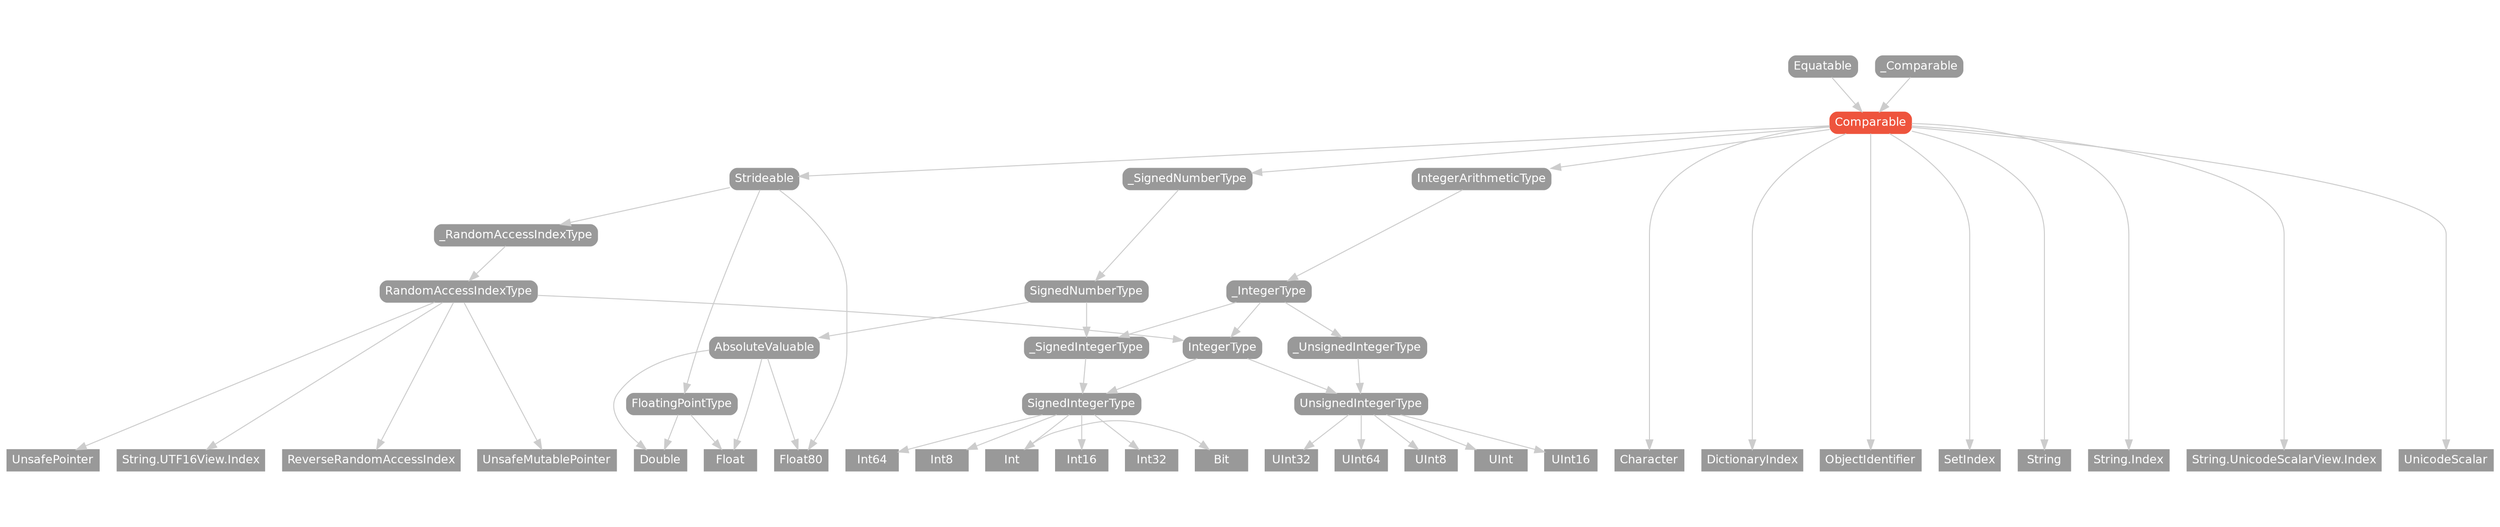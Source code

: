 strict digraph "Comparable - Type Hierarchy - SwiftDoc.org" {
    pad="0.1,0.8"
    node [shape=box, style="filled,rounded", color="#999999", fillcolor="#999999", fontcolor=white, fontname=Helvetica, fontnames="Helvetica,sansserif", fontsize=12, margin="0.07,0.05", height="0.3"]
    edge [color="#cccccc"]
    "AbsoluteValuable" [URL="/protocol/AbsoluteValuable/hierarchy/"]
    "Bit" [URL="/type/Bit/hierarchy/", style=filled]
    "Character" [URL="/type/Character/hierarchy/", style=filled]
    "Comparable" [URL="/protocol/Comparable/", style="filled,rounded", fillcolor="#ee543d", color="#ee543d"]
    "DictionaryIndex" [URL="/type/DictionaryIndex/hierarchy/", style=filled]
    "Double" [URL="/type/Double/hierarchy/", style=filled]
    "Equatable" [URL="/protocol/Equatable/hierarchy/"]
    "Float" [URL="/type/Float/hierarchy/", style=filled]
    "Float80" [URL="/type/Float80/hierarchy/", style=filled]
    "FloatingPointType" [URL="/protocol/FloatingPointType/hierarchy/"]
    "Int" [URL="/type/Int/hierarchy/", style=filled]
    "Int16" [URL="/type/Int16/hierarchy/", style=filled]
    "Int32" [URL="/type/Int32/hierarchy/", style=filled]
    "Int64" [URL="/type/Int64/hierarchy/", style=filled]
    "Int8" [URL="/type/Int8/hierarchy/", style=filled]
    "IntegerArithmeticType" [URL="/protocol/IntegerArithmeticType/hierarchy/"]
    "IntegerType" [URL="/protocol/IntegerType/hierarchy/"]
    "ObjectIdentifier" [URL="/type/ObjectIdentifier/hierarchy/", style=filled]
    "RandomAccessIndexType" [URL="/protocol/RandomAccessIndexType/hierarchy/"]
    "ReverseRandomAccessIndex" [URL="/type/ReverseRandomAccessIndex/hierarchy/", style=filled]
    "SetIndex" [URL="/type/SetIndex/hierarchy/", style=filled]
    "SignedIntegerType" [URL="/protocol/SignedIntegerType/hierarchy/"]
    "SignedNumberType" [URL="/protocol/SignedNumberType/hierarchy/"]
    "Strideable" [URL="/protocol/Strideable/hierarchy/"]
    "String" [URL="/type/String/hierarchy/", style=filled]
    "String.Index" [URL="/type/String.Index/hierarchy/", style=filled]
    "String.UTF16View.Index" [URL="/type/String.UTF16View.Index/hierarchy/", style=filled]
    "String.UnicodeScalarView.Index" [URL="/type/String.UnicodeScalarView.Index/hierarchy/", style=filled]
    "UInt" [URL="/type/UInt/hierarchy/", style=filled]
    "UInt16" [URL="/type/UInt16/hierarchy/", style=filled]
    "UInt32" [URL="/type/UInt32/hierarchy/", style=filled]
    "UInt64" [URL="/type/UInt64/hierarchy/", style=filled]
    "UInt8" [URL="/type/UInt8/hierarchy/", style=filled]
    "UnicodeScalar" [URL="/type/UnicodeScalar/hierarchy/", style=filled]
    "UnsafeMutablePointer" [URL="/type/UnsafeMutablePointer/hierarchy/", style=filled]
    "UnsafePointer" [URL="/type/UnsafePointer/hierarchy/", style=filled]
    "UnsignedIntegerType" [URL="/protocol/UnsignedIntegerType/hierarchy/"]
    "_Comparable" [URL="/protocol/_Comparable/hierarchy/"]
    "_IntegerType" [URL="/protocol/_IntegerType/hierarchy/"]
    "_RandomAccessIndexType" [URL="/protocol/_RandomAccessIndexType/hierarchy/"]
    "_SignedIntegerType" [URL="/protocol/_SignedIntegerType/hierarchy/"]
    "_SignedNumberType" [URL="/protocol/_SignedNumberType/hierarchy/"]
    "_UnsignedIntegerType" [URL="/protocol/_UnsignedIntegerType/hierarchy/"]    "Comparable" -> "Character"
    "Comparable" -> "DictionaryIndex"
    "Comparable" -> "IntegerArithmeticType"
    "Comparable" -> "ObjectIdentifier"
    "Comparable" -> "SetIndex"
    "Comparable" -> "Strideable"
    "Comparable" -> "String"
    "Comparable" -> "UnicodeScalar"
    "Comparable" -> "_SignedNumberType"
    "Comparable" -> "String.Index"
    "Comparable" -> "String.UnicodeScalarView.Index"
    "IntegerArithmeticType" -> "_IntegerType"
    "_IntegerType" -> "IntegerType"
    "_IntegerType" -> "_SignedIntegerType"
    "_IntegerType" -> "_UnsignedIntegerType"
    "IntegerType" -> "SignedIntegerType"
    "IntegerType" -> "UnsignedIntegerType"
    "SignedIntegerType" -> "Int"
    "SignedIntegerType" -> "Int16"
    "SignedIntegerType" -> "Int32"
    "SignedIntegerType" -> "Int64"
    "SignedIntegerType" -> "Int8"
    "Int" -> "Bit"
    "UnsignedIntegerType" -> "UInt"
    "UnsignedIntegerType" -> "UInt16"
    "UnsignedIntegerType" -> "UInt32"
    "UnsignedIntegerType" -> "UInt64"
    "UnsignedIntegerType" -> "UInt8"
    "_SignedIntegerType" -> "SignedIntegerType"
    "SignedIntegerType" -> "Int"
    "SignedIntegerType" -> "Int16"
    "SignedIntegerType" -> "Int32"
    "SignedIntegerType" -> "Int64"
    "SignedIntegerType" -> "Int8"
    "Int" -> "Bit"
    "_UnsignedIntegerType" -> "UnsignedIntegerType"
    "UnsignedIntegerType" -> "UInt"
    "UnsignedIntegerType" -> "UInt16"
    "UnsignedIntegerType" -> "UInt32"
    "UnsignedIntegerType" -> "UInt64"
    "UnsignedIntegerType" -> "UInt8"
    "Strideable" -> "Float80"
    "Strideable" -> "FloatingPointType"
    "Strideable" -> "_RandomAccessIndexType"
    "FloatingPointType" -> "Double"
    "FloatingPointType" -> "Float"
    "_RandomAccessIndexType" -> "RandomAccessIndexType"
    "RandomAccessIndexType" -> "IntegerType"
    "RandomAccessIndexType" -> "ReverseRandomAccessIndex"
    "RandomAccessIndexType" -> "UnsafeMutablePointer"
    "RandomAccessIndexType" -> "UnsafePointer"
    "RandomAccessIndexType" -> "String.UTF16View.Index"
    "IntegerType" -> "SignedIntegerType"
    "IntegerType" -> "UnsignedIntegerType"
    "SignedIntegerType" -> "Int"
    "SignedIntegerType" -> "Int16"
    "SignedIntegerType" -> "Int32"
    "SignedIntegerType" -> "Int64"
    "SignedIntegerType" -> "Int8"
    "Int" -> "Bit"
    "UnsignedIntegerType" -> "UInt"
    "UnsignedIntegerType" -> "UInt16"
    "UnsignedIntegerType" -> "UInt32"
    "UnsignedIntegerType" -> "UInt64"
    "UnsignedIntegerType" -> "UInt8"
    "_SignedNumberType" -> "SignedNumberType"
    "SignedNumberType" -> "AbsoluteValuable"
    "SignedNumberType" -> "_SignedIntegerType"
    "AbsoluteValuable" -> "Double"
    "AbsoluteValuable" -> "Float"
    "AbsoluteValuable" -> "Float80"
    "_SignedIntegerType" -> "SignedIntegerType"
    "SignedIntegerType" -> "Int"
    "SignedIntegerType" -> "Int16"
    "SignedIntegerType" -> "Int32"
    "SignedIntegerType" -> "Int64"
    "SignedIntegerType" -> "Int8"
    "Int" -> "Bit"
    "_Comparable" -> "Comparable"
    "Equatable" -> "Comparable"
    subgraph Types {
        rank = max; "Character"; "DictionaryIndex"; "ObjectIdentifier"; "SetIndex"; "String"; "UnicodeScalar"; "String.Index"; "String.UnicodeScalarView.Index"; "Int"; "Int16"; "Int32"; "Int64"; "Int8"; "Bit"; "UInt"; "UInt16"; "UInt32"; "UInt64"; "UInt8"; "Float80"; "Double"; "Float"; "ReverseRandomAccessIndex"; "UnsafeMutablePointer"; "UnsafePointer"; "String.UTF16View.Index";
    }
}